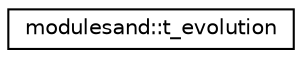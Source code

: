 digraph "Graphical Class Hierarchy"
{
 // LATEX_PDF_SIZE
  edge [fontname="Helvetica",fontsize="10",labelfontname="Helvetica",labelfontsize="10"];
  node [fontname="Helvetica",fontsize="10",shape=record];
  rankdir="LR";
  Node0 [label="modulesand::t_evolution",height=0.2,width=0.4,color="black", fillcolor="white", style="filled",URL="$structmodulesand_1_1t__evolution.html",tooltip=" "];
}
